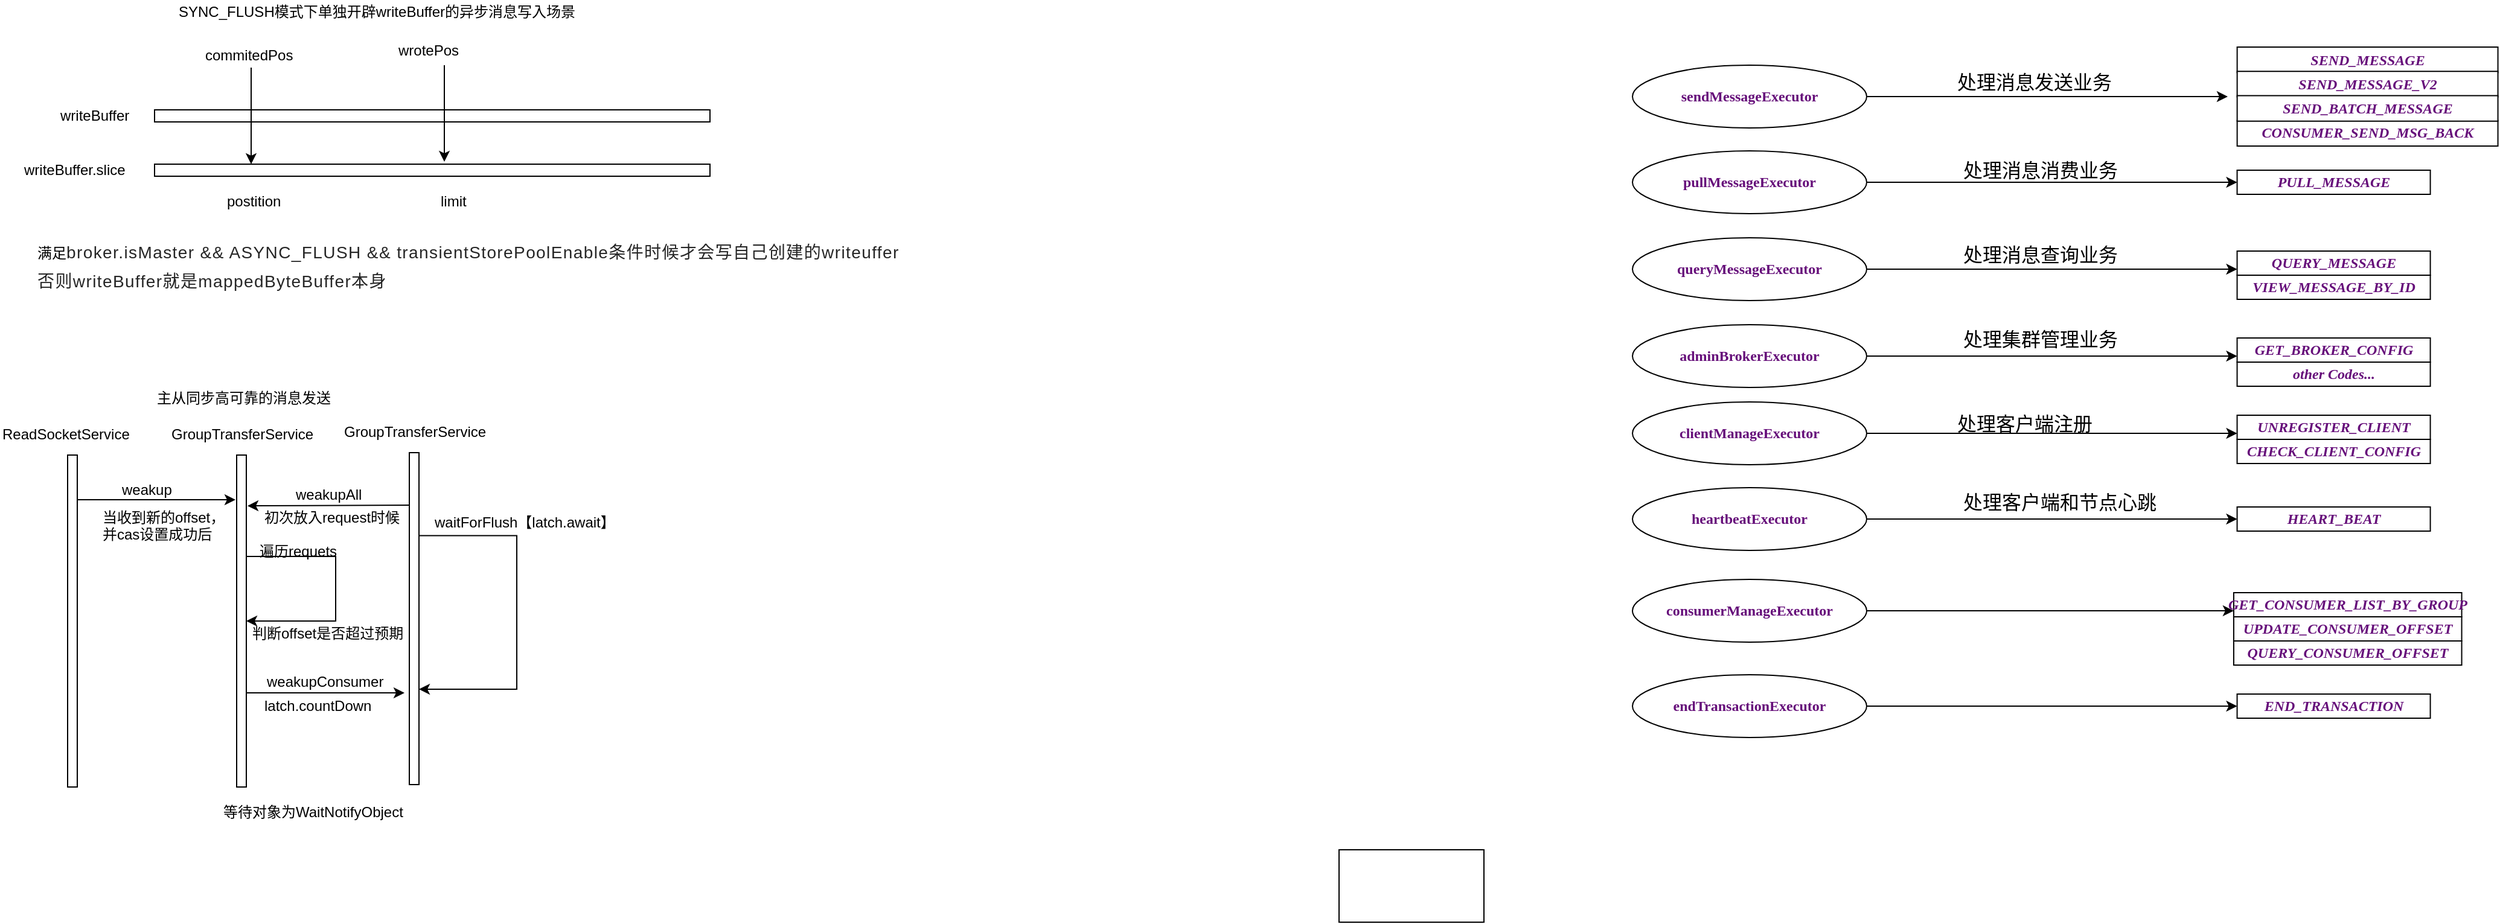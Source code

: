 <mxfile version="12.0.0" type="github" pages="1"><diagram id="QO_2AIzxencwlxpaJsb1" name="第 1 页"><mxGraphModel dx="1018" dy="1098" grid="0" gridSize="10" guides="1" tooltips="1" connect="1" arrows="1" fold="1" page="0" pageScale="1" pageWidth="827" pageHeight="1169" math="0" shadow="0"><root><mxCell id="0"/><mxCell id="1" parent="0"/><mxCell id="dCdwvmBEWZGB2ASoRf-r-2" value="" style="rounded=0;whiteSpace=wrap;html=1;" parent="1" vertex="1"><mxGeometry x="150" y="80" width="460" height="10" as="geometry"/></mxCell><mxCell id="dCdwvmBEWZGB2ASoRf-r-3" value="writeBuffer" style="text;html=1;resizable=0;points=[];autosize=1;align=left;verticalAlign=top;spacingTop=-4;" parent="1" vertex="1"><mxGeometry x="70" y="75" width="70" height="20" as="geometry"/></mxCell><mxCell id="dCdwvmBEWZGB2ASoRf-r-4" value="" style="rounded=0;whiteSpace=wrap;html=1;" parent="1" vertex="1"><mxGeometry x="150" y="125" width="460" height="10" as="geometry"/></mxCell><mxCell id="dCdwvmBEWZGB2ASoRf-r-5" value="writeBuffer.slice" style="text;html=1;resizable=0;points=[];autosize=1;align=left;verticalAlign=top;spacingTop=-4;" parent="1" vertex="1"><mxGeometry x="40" y="120" width="100" height="20" as="geometry"/></mxCell><mxCell id="dCdwvmBEWZGB2ASoRf-r-6" value="" style="endArrow=classic;html=1;" parent="1" edge="1"><mxGeometry width="50" height="50" relative="1" as="geometry"><mxPoint x="230" y="45" as="sourcePoint"/><mxPoint x="230" y="125" as="targetPoint"/></mxGeometry></mxCell><mxCell id="dCdwvmBEWZGB2ASoRf-r-7" value="commitedPos" style="text;html=1;resizable=0;points=[];autosize=1;align=left;verticalAlign=top;spacingTop=-4;" parent="1" vertex="1"><mxGeometry x="190" y="25" width="90" height="20" as="geometry"/></mxCell><mxCell id="dCdwvmBEWZGB2ASoRf-r-9" value="" style="endArrow=classic;html=1;" parent="1" edge="1"><mxGeometry width="50" height="50" relative="1" as="geometry"><mxPoint x="390" y="43" as="sourcePoint"/><mxPoint x="390" y="123" as="targetPoint"/></mxGeometry></mxCell><mxCell id="dCdwvmBEWZGB2ASoRf-r-10" value="wrotePos" style="text;html=1;resizable=0;points=[];autosize=1;align=left;verticalAlign=top;spacingTop=-4;" parent="1" vertex="1"><mxGeometry x="350" y="21" width="70" height="20" as="geometry"/></mxCell><mxCell id="dCdwvmBEWZGB2ASoRf-r-12" value="postition" style="text;html=1;resizable=0;points=[];autosize=1;align=left;verticalAlign=top;spacingTop=-4;" parent="1" vertex="1"><mxGeometry x="207.5" y="146" width="55" height="14" as="geometry"/></mxCell><mxCell id="dCdwvmBEWZGB2ASoRf-r-13" value="limit" style="text;html=1;resizable=0;points=[];autosize=1;align=left;verticalAlign=top;spacingTop=-4;" parent="1" vertex="1"><mxGeometry x="385" y="146" width="31" height="14" as="geometry"/></mxCell><mxCell id="dCdwvmBEWZGB2ASoRf-r-14" value="满足&lt;span style=&quot;font-size: 14px ; color: rgb(38 , 38 , 38) ; line-height: 24px ; letter-spacing: 0.05em ; outline-style: none ; overflow-wrap: break-word&quot;&gt;broker.isMaster &amp;amp;&amp;amp; ASYNC_FLUSH &amp;amp;&amp;amp;&amp;nbsp;transientStorePoolEnable条件时候才会写自己创建的writeuffer&lt;br&gt;否则writeBuffer就是mappedByteBuffer本身&lt;br&gt;&lt;/span&gt;" style="text;html=1;resizable=0;points=[];autosize=1;align=left;verticalAlign=top;spacingTop=-4;" parent="1" vertex="1"><mxGeometry x="51" y="183" width="725" height="48" as="geometry"/></mxCell><mxCell id="dCdwvmBEWZGB2ASoRf-r-15" value="SYNC_FLUSH模式下单独开辟writeBuffer的异步消息写入场景" style="text;html=1;resizable=0;points=[];autosize=1;align=left;verticalAlign=top;spacingTop=-4;" parent="1" vertex="1"><mxGeometry x="168" y="-11" width="339" height="14" as="geometry"/></mxCell><mxCell id="dCdwvmBEWZGB2ASoRf-r-16" value="" style="rounded=0;whiteSpace=wrap;html=1;" parent="1" vertex="1"><mxGeometry x="218" y="366" width="8" height="275" as="geometry"/></mxCell><mxCell id="dCdwvmBEWZGB2ASoRf-r-17" value="GroupTransferService" style="text;html=1;resizable=0;points=[];autosize=1;align=left;verticalAlign=top;spacingTop=-4;" parent="1" vertex="1"><mxGeometry x="162" y="339" width="128" height="14" as="geometry"/></mxCell><mxCell id="dCdwvmBEWZGB2ASoRf-r-18" value="" style="rounded=0;whiteSpace=wrap;html=1;" parent="1" vertex="1"><mxGeometry x="78" y="366" width="8" height="275" as="geometry"/></mxCell><mxCell id="dCdwvmBEWZGB2ASoRf-r-19" value="ReadSocketService" style="text;html=1;resizable=0;points=[];autosize=1;align=left;verticalAlign=top;spacingTop=-4;" parent="1" vertex="1"><mxGeometry x="22" y="339" width="115" height="14" as="geometry"/></mxCell><mxCell id="dCdwvmBEWZGB2ASoRf-r-20" value="" style="endArrow=classic;html=1;" parent="1" edge="1"><mxGeometry width="50" height="50" relative="1" as="geometry"><mxPoint x="86" y="403" as="sourcePoint"/><mxPoint x="217" y="403" as="targetPoint"/></mxGeometry></mxCell><mxCell id="dCdwvmBEWZGB2ASoRf-r-21" value="weakup" style="text;html=1;resizable=0;points=[];autosize=1;align=left;verticalAlign=top;spacingTop=-4;" parent="1" vertex="1"><mxGeometry x="121" y="385" width="51" height="14" as="geometry"/></mxCell><mxCell id="dCdwvmBEWZGB2ASoRf-r-22" value="当收到新的offset，&lt;br&gt;并cas设置成功后" style="text;html=1;resizable=0;points=[];autosize=1;align=left;verticalAlign=top;spacingTop=-4;" parent="1" vertex="1"><mxGeometry x="105" y="408" width="111" height="28" as="geometry"/></mxCell><mxCell id="dCdwvmBEWZGB2ASoRf-r-23" value="" style="rounded=0;whiteSpace=wrap;html=1;" parent="1" vertex="1"><mxGeometry x="361" y="364" width="8" height="275" as="geometry"/></mxCell><mxCell id="dCdwvmBEWZGB2ASoRf-r-24" value="GroupTransferService" style="text;html=1;resizable=0;points=[];autosize=1;align=left;verticalAlign=top;spacingTop=-4;" parent="1" vertex="1"><mxGeometry x="305" y="337" width="128" height="14" as="geometry"/></mxCell><mxCell id="dCdwvmBEWZGB2ASoRf-r-25" value="" style="endArrow=classic;html=1;entryX=1.125;entryY=0.153;entryDx=0;entryDy=0;entryPerimeter=0;" parent="1" target="dCdwvmBEWZGB2ASoRf-r-16" edge="1"><mxGeometry width="50" height="50" relative="1" as="geometry"><mxPoint x="361" y="407.5" as="sourcePoint"/><mxPoint x="492" y="407.5" as="targetPoint"/></mxGeometry></mxCell><mxCell id="dCdwvmBEWZGB2ASoRf-r-26" value="初次放入request时候" style="text;html=1;resizable=0;points=[];autosize=1;align=left;verticalAlign=top;spacingTop=-4;" parent="1" vertex="1"><mxGeometry x="239" y="408" width="130" height="20" as="geometry"/></mxCell><mxCell id="dCdwvmBEWZGB2ASoRf-r-27" value="weakupAll" style="text;html=1;resizable=0;points=[];autosize=1;align=left;verticalAlign=top;spacingTop=-4;" parent="1" vertex="1"><mxGeometry x="265" y="389" width="70" height="20" as="geometry"/></mxCell><mxCell id="dCdwvmBEWZGB2ASoRf-r-28" value="等待对象为WaitNotifyObject" style="text;html=1;resizable=0;points=[];autosize=1;align=left;verticalAlign=top;spacingTop=-4;" parent="1" vertex="1"><mxGeometry x="205" y="652" width="160" height="20" as="geometry"/></mxCell><mxCell id="dCdwvmBEWZGB2ASoRf-r-29" style="edgeStyle=orthogonalEdgeStyle;rounded=0;orthogonalLoop=1;jettySize=auto;html=1;exitX=1;exitY=0.25;exitDx=0;exitDy=0;" parent="1" source="dCdwvmBEWZGB2ASoRf-r-23" edge="1"><mxGeometry relative="1" as="geometry"><mxPoint x="369" y="560" as="targetPoint"/><Array as="points"><mxPoint x="450" y="433"/><mxPoint x="450" y="560"/><mxPoint x="369" y="560"/></Array></mxGeometry></mxCell><mxCell id="dCdwvmBEWZGB2ASoRf-r-30" value="waitForFlush【latch.await】" style="text;html=1;resizable=0;points=[];autosize=1;align=left;verticalAlign=top;spacingTop=-4;" parent="1" vertex="1"><mxGeometry x="380" y="412" width="160" height="20" as="geometry"/></mxCell><mxCell id="dCdwvmBEWZGB2ASoRf-r-31" value="" style="endArrow=classic;html=1;" parent="1" edge="1"><mxGeometry width="50" height="50" relative="1" as="geometry"><mxPoint x="226" y="563" as="sourcePoint"/><mxPoint x="357" y="563" as="targetPoint"/></mxGeometry></mxCell><mxCell id="dCdwvmBEWZGB2ASoRf-r-32" value="weakupConsumer" style="text;html=1;resizable=0;points=[];autosize=1;align=left;verticalAlign=top;spacingTop=-4;" parent="1" vertex="1"><mxGeometry x="240.5" y="544" width="110" height="20" as="geometry"/></mxCell><mxCell id="dCdwvmBEWZGB2ASoRf-r-33" value="latch.countDown" style="text;html=1;resizable=0;points=[];autosize=1;align=left;verticalAlign=top;spacingTop=-4;" parent="1" vertex="1"><mxGeometry x="239" y="564" width="100" height="20" as="geometry"/></mxCell><mxCell id="dCdwvmBEWZGB2ASoRf-r-36" style="edgeStyle=orthogonalEdgeStyle;rounded=0;orthogonalLoop=1;jettySize=auto;html=1;exitX=1;exitY=0.25;exitDx=0;exitDy=0;entryX=1;entryY=0.5;entryDx=0;entryDy=0;" parent="1" source="dCdwvmBEWZGB2ASoRf-r-16" target="dCdwvmBEWZGB2ASoRf-r-16" edge="1"><mxGeometry relative="1" as="geometry"><Array as="points"><mxPoint x="226" y="450"/><mxPoint x="300" y="450"/><mxPoint x="300" y="504"/></Array></mxGeometry></mxCell><mxCell id="dCdwvmBEWZGB2ASoRf-r-37" value="遍历requets" style="text;html=1;resizable=0;points=[];autosize=1;align=left;verticalAlign=top;spacingTop=-4;" parent="1" vertex="1"><mxGeometry x="235" y="436" width="80" height="20" as="geometry"/></mxCell><mxCell id="dCdwvmBEWZGB2ASoRf-r-40" value="判断offset是否超过预期" style="text;html=1;resizable=0;points=[];autosize=1;align=left;verticalAlign=top;spacingTop=-4;" parent="1" vertex="1"><mxGeometry x="229" y="503.5" width="140" height="20" as="geometry"/></mxCell><mxCell id="dCdwvmBEWZGB2ASoRf-r-41" value="主从同步高可靠的消息发送" style="text;html=1;resizable=0;points=[];autosize=1;align=left;verticalAlign=top;spacingTop=-4;" parent="1" vertex="1"><mxGeometry x="150" y="309" width="160" height="20" as="geometry"/></mxCell><mxCell id="9mdDHmgzvhIgiJmxX1Zu-40" style="edgeStyle=orthogonalEdgeStyle;rounded=0;orthogonalLoop=1;jettySize=auto;html=1;" edge="1" parent="1" source="9mdDHmgzvhIgiJmxX1Zu-1"><mxGeometry relative="1" as="geometry"><mxPoint x="1867" y="69" as="targetPoint"/></mxGeometry></mxCell><mxCell id="9mdDHmgzvhIgiJmxX1Zu-1" value="&lt;pre style=&quot;font-family: &amp;#34;menlo&amp;#34; ; font-size: 9pt&quot;&gt;&lt;span style=&quot;color: #660e7a ; font-weight: bold&quot;&gt;sendMessageExecutor&lt;/span&gt;&lt;/pre&gt;" style="ellipse;whiteSpace=wrap;html=1;" vertex="1" parent="1"><mxGeometry x="1374" y="43" width="194" height="52" as="geometry"/></mxCell><mxCell id="9mdDHmgzvhIgiJmxX1Zu-43" style="edgeStyle=orthogonalEdgeStyle;rounded=0;orthogonalLoop=1;jettySize=auto;html=1;exitX=1;exitY=0.5;exitDx=0;exitDy=0;" edge="1" parent="1" source="9mdDHmgzvhIgiJmxX1Zu-2" target="9mdDHmgzvhIgiJmxX1Zu-20"><mxGeometry relative="1" as="geometry"/></mxCell><mxCell id="9mdDHmgzvhIgiJmxX1Zu-2" value="&lt;pre style=&quot;font-family: &amp;#34;menlo&amp;#34; ; font-size: 9pt&quot;&gt;&lt;pre style=&quot;font-family: &amp;#34;menlo&amp;#34; ; font-size: 9pt&quot;&gt;&lt;span style=&quot;color: #660e7a ; font-weight: bold&quot;&gt;pullMessageExecutor&lt;/span&gt;&lt;/pre&gt;&lt;/pre&gt;" style="ellipse;whiteSpace=wrap;html=1;" vertex="1" parent="1"><mxGeometry x="1374" y="114" width="194" height="52" as="geometry"/></mxCell><mxCell id="9mdDHmgzvhIgiJmxX1Zu-46" style="edgeStyle=orthogonalEdgeStyle;rounded=0;orthogonalLoop=1;jettySize=auto;html=1;exitX=1;exitY=0.5;exitDx=0;exitDy=0;entryX=0;entryY=0.75;entryDx=0;entryDy=0;" edge="1" parent="1" source="9mdDHmgzvhIgiJmxX1Zu-4" target="9mdDHmgzvhIgiJmxX1Zu-21"><mxGeometry relative="1" as="geometry"/></mxCell><mxCell id="9mdDHmgzvhIgiJmxX1Zu-4" value="&lt;pre style=&quot;font-family: &amp;#34;menlo&amp;#34; ; font-size: 9pt&quot;&gt;&lt;pre style=&quot;font-family: &amp;#34;menlo&amp;#34; ; font-size: 9pt&quot;&gt;&lt;span style=&quot;color: #660e7a ; font-weight: bold&quot;&gt;queryMessageExecutor&lt;/span&gt;&lt;/pre&gt;&lt;/pre&gt;" style="ellipse;whiteSpace=wrap;html=1;" vertex="1" parent="1"><mxGeometry x="1374" y="186" width="194" height="52" as="geometry"/></mxCell><mxCell id="9mdDHmgzvhIgiJmxX1Zu-47" style="edgeStyle=orthogonalEdgeStyle;rounded=0;orthogonalLoop=1;jettySize=auto;html=1;exitX=1;exitY=0.5;exitDx=0;exitDy=0;entryX=0;entryY=0.75;entryDx=0;entryDy=0;" edge="1" parent="1" source="9mdDHmgzvhIgiJmxX1Zu-5" target="9mdDHmgzvhIgiJmxX1Zu-38"><mxGeometry relative="1" as="geometry"><mxPoint x="1865" y="282" as="targetPoint"/></mxGeometry></mxCell><mxCell id="9mdDHmgzvhIgiJmxX1Zu-5" value="&lt;pre style=&quot;font-family: &amp;#34;menlo&amp;#34; ; font-size: 9pt&quot;&gt;&lt;pre style=&quot;font-family: &amp;#34;menlo&amp;#34; ; font-size: 9pt&quot;&gt;&lt;pre style=&quot;font-family: &amp;#34;menlo&amp;#34; ; font-size: 9pt&quot;&gt;&lt;span style=&quot;color: #660e7a ; font-weight: bold&quot;&gt;adminBrokerExecutor&lt;/span&gt;&lt;/pre&gt;&lt;/pre&gt;&lt;/pre&gt;" style="ellipse;whiteSpace=wrap;html=1;" vertex="1" parent="1"><mxGeometry x="1374" y="258" width="194" height="52" as="geometry"/></mxCell><mxCell id="9mdDHmgzvhIgiJmxX1Zu-48" style="edgeStyle=orthogonalEdgeStyle;rounded=0;orthogonalLoop=1;jettySize=auto;html=1;exitX=1;exitY=0.5;exitDx=0;exitDy=0;entryX=0;entryY=0.75;entryDx=0;entryDy=0;" edge="1" parent="1" source="9mdDHmgzvhIgiJmxX1Zu-6" target="9mdDHmgzvhIgiJmxX1Zu-24"><mxGeometry relative="1" as="geometry"/></mxCell><mxCell id="9mdDHmgzvhIgiJmxX1Zu-6" value="&lt;pre style=&quot;font-family: &amp;#34;menlo&amp;#34; ; font-size: 9pt&quot;&gt;&lt;pre style=&quot;font-family: &amp;#34;menlo&amp;#34; ; font-size: 9pt&quot;&gt;&lt;span style=&quot;color: #660e7a ; font-weight: bold&quot;&gt;clientManageExecutor&lt;/span&gt;&lt;/pre&gt;&lt;/pre&gt;" style="ellipse;whiteSpace=wrap;html=1;" vertex="1" parent="1"><mxGeometry x="1374" y="322" width="194" height="52" as="geometry"/></mxCell><mxCell id="9mdDHmgzvhIgiJmxX1Zu-49" style="edgeStyle=orthogonalEdgeStyle;rounded=0;orthogonalLoop=1;jettySize=auto;html=1;exitX=1;exitY=0.5;exitDx=0;exitDy=0;entryX=0;entryY=0.5;entryDx=0;entryDy=0;" edge="1" parent="1" source="9mdDHmgzvhIgiJmxX1Zu-7" target="9mdDHmgzvhIgiJmxX1Zu-23"><mxGeometry relative="1" as="geometry"/></mxCell><mxCell id="9mdDHmgzvhIgiJmxX1Zu-7" value="&lt;pre style=&quot;font-family: &amp;#34;menlo&amp;#34; ; font-size: 9pt&quot;&gt;&lt;pre style=&quot;font-family: &amp;#34;menlo&amp;#34; ; font-size: 9pt&quot;&gt;&lt;pre style=&quot;font-family: &amp;#34;menlo&amp;#34; ; font-size: 9pt&quot;&gt;&lt;span style=&quot;color: #660e7a ; font-weight: bold&quot;&gt;heartbeatExecutor&lt;/span&gt;&lt;/pre&gt;&lt;/pre&gt;&lt;/pre&gt;" style="ellipse;whiteSpace=wrap;html=1;" vertex="1" parent="1"><mxGeometry x="1374" y="393" width="194" height="52" as="geometry"/></mxCell><mxCell id="9mdDHmgzvhIgiJmxX1Zu-50" style="edgeStyle=orthogonalEdgeStyle;rounded=0;orthogonalLoop=1;jettySize=auto;html=1;exitX=1;exitY=0.5;exitDx=0;exitDy=0;entryX=0;entryY=0.75;entryDx=0;entryDy=0;" edge="1" parent="1" source="9mdDHmgzvhIgiJmxX1Zu-8" target="9mdDHmgzvhIgiJmxX1Zu-26"><mxGeometry relative="1" as="geometry"/></mxCell><mxCell id="9mdDHmgzvhIgiJmxX1Zu-8" value="&lt;pre style=&quot;font-family: &amp;#34;menlo&amp;#34; ; font-size: 9pt&quot;&gt;&lt;pre style=&quot;font-family: &amp;#34;menlo&amp;#34; ; font-size: 9pt&quot;&gt;&lt;pre style=&quot;font-family: &amp;#34;menlo&amp;#34; ; font-size: 9pt&quot;&gt;&lt;span style=&quot;color: #660e7a ; font-weight: bold&quot;&gt;consumerManageExecutor&lt;/span&gt;&lt;/pre&gt;&lt;/pre&gt;&lt;/pre&gt;" style="ellipse;whiteSpace=wrap;html=1;" vertex="1" parent="1"><mxGeometry x="1374" y="469" width="194" height="52" as="geometry"/></mxCell><mxCell id="9mdDHmgzvhIgiJmxX1Zu-51" style="edgeStyle=orthogonalEdgeStyle;rounded=0;orthogonalLoop=1;jettySize=auto;html=1;exitX=1;exitY=0.5;exitDx=0;exitDy=0;entryX=0;entryY=0.5;entryDx=0;entryDy=0;" edge="1" parent="1" source="9mdDHmgzvhIgiJmxX1Zu-9" target="9mdDHmgzvhIgiJmxX1Zu-32"><mxGeometry relative="1" as="geometry"/></mxCell><mxCell id="9mdDHmgzvhIgiJmxX1Zu-9" value="&lt;pre style=&quot;font-family: &amp;#34;menlo&amp;#34; ; font-size: 9pt&quot;&gt;&lt;pre style=&quot;font-family: &amp;#34;menlo&amp;#34; ; font-size: 9pt&quot;&gt;&lt;pre style=&quot;font-family: &amp;#34;menlo&amp;#34; ; font-size: 9pt&quot;&gt;&lt;pre style=&quot;font-family: &amp;#34;menlo&amp;#34; ; font-size: 9pt&quot;&gt;&lt;span style=&quot;color: #660e7a ; font-weight: bold&quot;&gt;endTransactionExecutor&lt;/span&gt;&lt;/pre&gt;&lt;/pre&gt;&lt;/pre&gt;&lt;/pre&gt;" style="ellipse;whiteSpace=wrap;html=1;" vertex="1" parent="1"><mxGeometry x="1374" y="548" width="194" height="52" as="geometry"/></mxCell><mxCell id="9mdDHmgzvhIgiJmxX1Zu-19" value="" style="rounded=0;whiteSpace=wrap;html=1;" vertex="1" parent="1"><mxGeometry x="1131" y="693" width="120" height="60" as="geometry"/></mxCell><mxCell id="9mdDHmgzvhIgiJmxX1Zu-20" value="&lt;pre style=&quot;font-family: &amp;#34;menlo&amp;#34; ; font-size: 9pt&quot;&gt;&lt;span style=&quot;color: #660e7a ; font-weight: bold ; font-style: italic&quot;&gt;PULL_MESSAGE&lt;/span&gt;&lt;/pre&gt;" style="rounded=0;whiteSpace=wrap;html=1;" vertex="1" parent="1"><mxGeometry x="1874.785" y="130" width="160" height="20" as="geometry"/></mxCell><mxCell id="9mdDHmgzvhIgiJmxX1Zu-23" value="&lt;pre style=&quot;font-family: &amp;#34;menlo&amp;#34; ; font-size: 9pt&quot;&gt;&lt;pre style=&quot;font-family: &amp;#34;menlo&amp;#34; ; font-size: 9pt&quot;&gt;&lt;span style=&quot;color: #660e7a ; font-weight: bold ; font-style: italic&quot;&gt;HEART_BEAT&lt;/span&gt;&lt;/pre&gt;&lt;/pre&gt;" style="rounded=0;whiteSpace=wrap;html=1;" vertex="1" parent="1"><mxGeometry x="1874.785" y="409" width="160" height="20" as="geometry"/></mxCell><mxCell id="9mdDHmgzvhIgiJmxX1Zu-24" value="&lt;pre style=&quot;font-family: &amp;#34;menlo&amp;#34; ; font-size: 9pt&quot;&gt;&lt;pre style=&quot;font-family: &amp;#34;menlo&amp;#34; ; font-size: 9pt&quot;&gt;&lt;pre style=&quot;font-family: &amp;#34;menlo&amp;#34; ; font-size: 9pt&quot;&gt;&lt;span style=&quot;color: #660e7a ; font-weight: bold ; font-style: italic&quot;&gt;UNREGISTER_CLIENT&lt;/span&gt;&lt;/pre&gt;&lt;/pre&gt;&lt;/pre&gt;" style="rounded=0;whiteSpace=wrap;html=1;" vertex="1" parent="1"><mxGeometry x="1874.785" y="333" width="160" height="20" as="geometry"/></mxCell><mxCell id="9mdDHmgzvhIgiJmxX1Zu-25" value="&lt;pre style=&quot;font-family: &amp;#34;menlo&amp;#34; ; font-size: 9pt&quot;&gt;&lt;pre style=&quot;font-family: &amp;#34;menlo&amp;#34; ; font-size: 9pt&quot;&gt;&lt;pre style=&quot;font-family: &amp;#34;menlo&amp;#34; ; font-size: 9pt&quot;&gt;&lt;span style=&quot;color: #660e7a ; font-weight: bold ; font-style: italic&quot;&gt;CHECK_CLIENT_CONFIG&lt;/span&gt;&lt;/pre&gt;&lt;/pre&gt;&lt;/pre&gt;" style="rounded=0;whiteSpace=wrap;html=1;" vertex="1" parent="1"><mxGeometry x="1874.785" y="353" width="160" height="20" as="geometry"/></mxCell><mxCell id="9mdDHmgzvhIgiJmxX1Zu-31" value="" style="group" vertex="1" connectable="0" parent="1"><mxGeometry x="1844.785" y="480" width="216.0" height="60" as="geometry"/></mxCell><mxCell id="9mdDHmgzvhIgiJmxX1Zu-26" value="&lt;pre style=&quot;font-family: &amp;#34;menlo&amp;#34; ; font-size: 9pt&quot;&gt;&lt;pre style=&quot;font-family: &amp;#34;menlo&amp;#34; ; font-size: 9pt&quot;&gt;&lt;pre style=&quot;font-family: &amp;#34;menlo&amp;#34; ; font-size: 9pt&quot;&gt;&lt;pre style=&quot;font-family: &amp;#34;menlo&amp;#34; ; font-size: 9pt&quot;&gt;&lt;span style=&quot;color: #660e7a ; font-weight: bold ; font-style: italic&quot;&gt;GET_CONSUMER_LIST_BY_GROUP&lt;/span&gt;&lt;/pre&gt;&lt;/pre&gt;&lt;/pre&gt;&lt;/pre&gt;" style="rounded=0;whiteSpace=wrap;html=1;" vertex="1" parent="9mdDHmgzvhIgiJmxX1Zu-31"><mxGeometry x="27.18" width="188.82" height="20" as="geometry"/></mxCell><mxCell id="9mdDHmgzvhIgiJmxX1Zu-27" value="&lt;pre style=&quot;font-family: &amp;#34;menlo&amp;#34; ; font-size: 9pt&quot;&gt;&lt;pre style=&quot;font-family: &amp;#34;menlo&amp;#34; ; font-size: 9pt&quot;&gt;&lt;pre style=&quot;font-family: &amp;#34;menlo&amp;#34; ; font-size: 9pt&quot;&gt;&lt;pre style=&quot;font-family: &amp;#34;menlo&amp;#34; ; font-size: 9pt&quot;&gt;&lt;span style=&quot;color: #660e7a ; font-weight: bold ; font-style: italic&quot;&gt;UPDATE_CONSUMER_OFFSET&lt;/span&gt;&lt;/pre&gt;&lt;/pre&gt;&lt;/pre&gt;&lt;/pre&gt;" style="rounded=0;whiteSpace=wrap;html=1;" vertex="1" parent="9mdDHmgzvhIgiJmxX1Zu-31"><mxGeometry x="27.18" y="20" width="188.82" height="20" as="geometry"/></mxCell><mxCell id="9mdDHmgzvhIgiJmxX1Zu-28" value="&lt;pre style=&quot;font-family: &amp;#34;menlo&amp;#34; ; font-size: 9pt&quot;&gt;&lt;pre style=&quot;font-family: &amp;#34;menlo&amp;#34; ; font-size: 9pt&quot;&gt;&lt;pre style=&quot;font-family: &amp;#34;menlo&amp;#34; ; font-size: 9pt&quot;&gt;&lt;pre style=&quot;font-family: &amp;#34;menlo&amp;#34; ; font-size: 9pt&quot;&gt;&lt;pre style=&quot;font-family: &amp;#34;menlo&amp;#34; ; font-size: 9pt&quot;&gt;&lt;span style=&quot;color: #660e7a ; font-weight: bold ; font-style: italic&quot;&gt;QUERY_CONSUMER_OFFSET&lt;/span&gt;&lt;/pre&gt;&lt;/pre&gt;&lt;/pre&gt;&lt;/pre&gt;&lt;/pre&gt;" style="rounded=0;whiteSpace=wrap;html=1;" vertex="1" parent="9mdDHmgzvhIgiJmxX1Zu-31"><mxGeometry x="27.18" y="40" width="188.82" height="20" as="geometry"/></mxCell><mxCell id="9mdDHmgzvhIgiJmxX1Zu-32" value="&lt;pre style=&quot;font-family: &amp;#34;menlo&amp;#34; ; font-size: 9pt&quot;&gt;&lt;pre style=&quot;font-family: &amp;#34;menlo&amp;#34; ; font-size: 9pt&quot;&gt;&lt;pre style=&quot;font-family: &amp;#34;menlo&amp;#34; ; font-size: 9pt&quot;&gt;&lt;span style=&quot;color: #660e7a ; font-weight: bold ; font-style: italic&quot;&gt;END_TRANSACTION&lt;/span&gt;&lt;/pre&gt;&lt;/pre&gt;&lt;/pre&gt;" style="rounded=0;whiteSpace=wrap;html=1;" vertex="1" parent="1"><mxGeometry x="1874.785" y="564" width="160" height="20" as="geometry"/></mxCell><mxCell id="9mdDHmgzvhIgiJmxX1Zu-37" value="" style="group" vertex="1" connectable="0" parent="1"><mxGeometry x="1874.785" y="28" width="216.0" height="82" as="geometry"/></mxCell><mxCell id="9mdDHmgzvhIgiJmxX1Zu-13" value="&lt;pre style=&quot;font-family: &amp;#34;menlo&amp;#34; ; font-size: 9pt&quot;&gt;&lt;span style=&quot;color: #660e7a ; font-weight: bold ; font-style: italic&quot;&gt;CONSUMER_SEND_MSG_BACK&lt;/span&gt;&lt;/pre&gt;" style="rounded=0;whiteSpace=wrap;html=1;" vertex="1" parent="9mdDHmgzvhIgiJmxX1Zu-37"><mxGeometry x="0.034" y="60.871" width="215.966" height="21.129" as="geometry"/></mxCell><mxCell id="9mdDHmgzvhIgiJmxX1Zu-10" value="&lt;pre style=&quot;font-family: &amp;#34;menlo&amp;#34; ; font-size: 9pt&quot;&gt;&lt;span style=&quot;color: #660e7a ; font-weight: bold ; font-style: italic&quot;&gt;SEND_MESSAGE&lt;/span&gt;&lt;/pre&gt;" style="rounded=0;whiteSpace=wrap;html=1;" vertex="1" parent="9mdDHmgzvhIgiJmxX1Zu-37"><mxGeometry x="0.034" width="215.966" height="21.129" as="geometry"/></mxCell><mxCell id="9mdDHmgzvhIgiJmxX1Zu-11" value="&lt;pre style=&quot;font-family: &amp;#34;menlo&amp;#34; ; font-size: 9pt&quot;&gt;&lt;span style=&quot;color: #660e7a ; font-weight: bold ; font-style: italic&quot;&gt;SEND_MESSAGE_V2&lt;/span&gt;&lt;/pre&gt;" style="rounded=0;whiteSpace=wrap;html=1;" vertex="1" parent="9mdDHmgzvhIgiJmxX1Zu-37"><mxGeometry x="0.034" y="20.123" width="215.966" height="21.129" as="geometry"/></mxCell><mxCell id="9mdDHmgzvhIgiJmxX1Zu-12" value="&lt;pre style=&quot;font-family: &amp;#34;menlo&amp;#34; ; font-size: 9pt&quot;&gt;&lt;span style=&quot;color: #660e7a ; font-weight: bold ; font-style: italic&quot;&gt;SEND_BATCH_MESSAGE&lt;/span&gt;&lt;/pre&gt;" style="rounded=0;whiteSpace=wrap;html=1;" vertex="1" parent="9mdDHmgzvhIgiJmxX1Zu-37"><mxGeometry x="0.034" y="40.245" width="215.966" height="21.129" as="geometry"/></mxCell><mxCell id="9mdDHmgzvhIgiJmxX1Zu-44" value="" style="group" vertex="1" connectable="0" parent="1"><mxGeometry x="1874.785" y="197" width="160" height="40" as="geometry"/></mxCell><mxCell id="9mdDHmgzvhIgiJmxX1Zu-21" value="&lt;pre style=&quot;font-family: &amp;#34;menlo&amp;#34; ; font-size: 9pt&quot;&gt;&lt;pre style=&quot;font-family: &amp;#34;menlo&amp;#34; ; font-size: 9pt&quot;&gt;&lt;span style=&quot;color: #660e7a ; font-weight: bold ; font-style: italic&quot;&gt;QUERY_MESSAGE&lt;/span&gt;&lt;/pre&gt;&lt;/pre&gt;" style="rounded=0;whiteSpace=wrap;html=1;" vertex="1" parent="9mdDHmgzvhIgiJmxX1Zu-44"><mxGeometry width="160" height="20" as="geometry"/></mxCell><mxCell id="9mdDHmgzvhIgiJmxX1Zu-22" value="&lt;pre style=&quot;font-family: &amp;#34;menlo&amp;#34; ; font-size: 9pt&quot;&gt;&lt;pre style=&quot;font-family: &amp;#34;menlo&amp;#34; ; font-size: 9pt&quot;&gt;&lt;span style=&quot;color: #660e7a ; font-weight: bold ; font-style: italic&quot;&gt;VIEW_MESSAGE_BY_ID&lt;/span&gt;&lt;/pre&gt;&lt;/pre&gt;" style="rounded=0;whiteSpace=wrap;html=1;" vertex="1" parent="9mdDHmgzvhIgiJmxX1Zu-44"><mxGeometry y="20" width="160" height="20" as="geometry"/></mxCell><mxCell id="9mdDHmgzvhIgiJmxX1Zu-45" value="" style="group" vertex="1" connectable="0" parent="1"><mxGeometry x="1874.785" y="269" width="160" height="40" as="geometry"/></mxCell><mxCell id="9mdDHmgzvhIgiJmxX1Zu-38" value="&lt;pre style=&quot;font-family: &amp;#34;menlo&amp;#34; ; font-size: 9pt&quot;&gt;&lt;pre style=&quot;font-family: &amp;#34;menlo&amp;#34; ; font-size: 9pt&quot;&gt;&lt;pre style=&quot;font-family: &amp;#34;menlo&amp;#34; ; font-size: 9pt&quot;&gt;&lt;pre style=&quot;font-family: &amp;#34;menlo&amp;#34; ; font-size: 9pt&quot;&gt;&lt;span style=&quot;color: #660e7a ; font-weight: bold ; font-style: italic&quot;&gt;GET_BROKER_CONFIG&lt;/span&gt;&lt;/pre&gt;&lt;/pre&gt;&lt;/pre&gt;&lt;/pre&gt;" style="rounded=0;whiteSpace=wrap;html=1;" vertex="1" parent="9mdDHmgzvhIgiJmxX1Zu-45"><mxGeometry width="160" height="20" as="geometry"/></mxCell><mxCell id="9mdDHmgzvhIgiJmxX1Zu-39" value="&lt;pre style=&quot;font-family: &amp;#34;menlo&amp;#34; ; font-size: 9pt&quot;&gt;&lt;pre style=&quot;font-family: &amp;#34;menlo&amp;#34; ; font-size: 9pt&quot;&gt;&lt;font color=&quot;#660e7a&quot;&gt;&lt;b&gt;&lt;i&gt;other Codes...&lt;/i&gt;&lt;/b&gt;&lt;/font&gt;&lt;/pre&gt;&lt;/pre&gt;" style="rounded=0;whiteSpace=wrap;html=1;" vertex="1" parent="9mdDHmgzvhIgiJmxX1Zu-45"><mxGeometry y="20" width="160" height="20" as="geometry"/></mxCell><mxCell id="9mdDHmgzvhIgiJmxX1Zu-52" value="处理消息发送业务" style="text;html=1;resizable=0;points=[];autosize=1;align=left;verticalAlign=top;spacingTop=-4;fontSize=16;" vertex="1" parent="1"><mxGeometry x="1641" y="45" width="106" height="14" as="geometry"/></mxCell><mxCell id="9mdDHmgzvhIgiJmxX1Zu-53" value="处理消息消费业务" style="text;html=1;resizable=0;points=[];autosize=1;align=left;verticalAlign=top;spacingTop=-4;fontSize=16;" vertex="1" parent="1"><mxGeometry x="1646" y="118" width="138" height="19" as="geometry"/></mxCell><mxCell id="9mdDHmgzvhIgiJmxX1Zu-54" value="处理消息查询业务" style="text;html=1;resizable=0;points=[];autosize=1;align=left;verticalAlign=top;spacingTop=-4;fontSize=16;" vertex="1" parent="1"><mxGeometry x="1646" y="188" width="138" height="19" as="geometry"/></mxCell><mxCell id="9mdDHmgzvhIgiJmxX1Zu-57" value="处理集群管理业务" style="text;html=1;resizable=0;points=[];autosize=1;align=left;verticalAlign=top;spacingTop=-4;fontSize=16;" vertex="1" parent="1"><mxGeometry x="1646" y="258" width="138" height="19" as="geometry"/></mxCell><mxCell id="9mdDHmgzvhIgiJmxX1Zu-58" value="处理客户端注册" style="text;html=1;resizable=0;points=[];autosize=1;align=left;verticalAlign=top;spacingTop=-4;fontSize=16;" vertex="1" parent="1"><mxGeometry x="1641" y="328" width="122" height="19" as="geometry"/></mxCell><mxCell id="9mdDHmgzvhIgiJmxX1Zu-60" value="处理客户端和节点心跳" style="text;html=1;resizable=0;points=[];autosize=1;align=left;verticalAlign=top;spacingTop=-4;fontSize=16;" vertex="1" parent="1"><mxGeometry x="1646" y="393" width="170" height="19" as="geometry"/></mxCell></root></mxGraphModel></diagram></mxfile>
